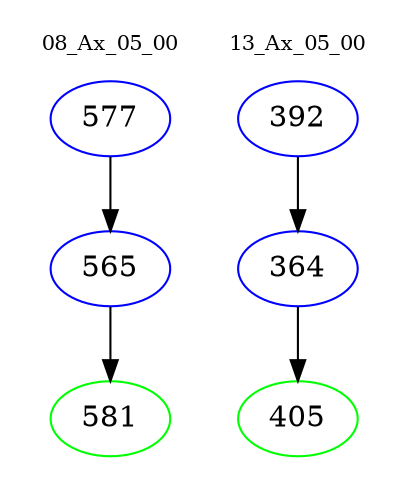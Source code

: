digraph{
subgraph cluster_0 {
color = white
label = "08_Ax_05_00";
fontsize=10;
T0_577 [label="577", color="blue"]
T0_577 -> T0_565 [color="black"]
T0_565 [label="565", color="blue"]
T0_565 -> T0_581 [color="black"]
T0_581 [label="581", color="green"]
}
subgraph cluster_1 {
color = white
label = "13_Ax_05_00";
fontsize=10;
T1_392 [label="392", color="blue"]
T1_392 -> T1_364 [color="black"]
T1_364 [label="364", color="blue"]
T1_364 -> T1_405 [color="black"]
T1_405 [label="405", color="green"]
}
}

